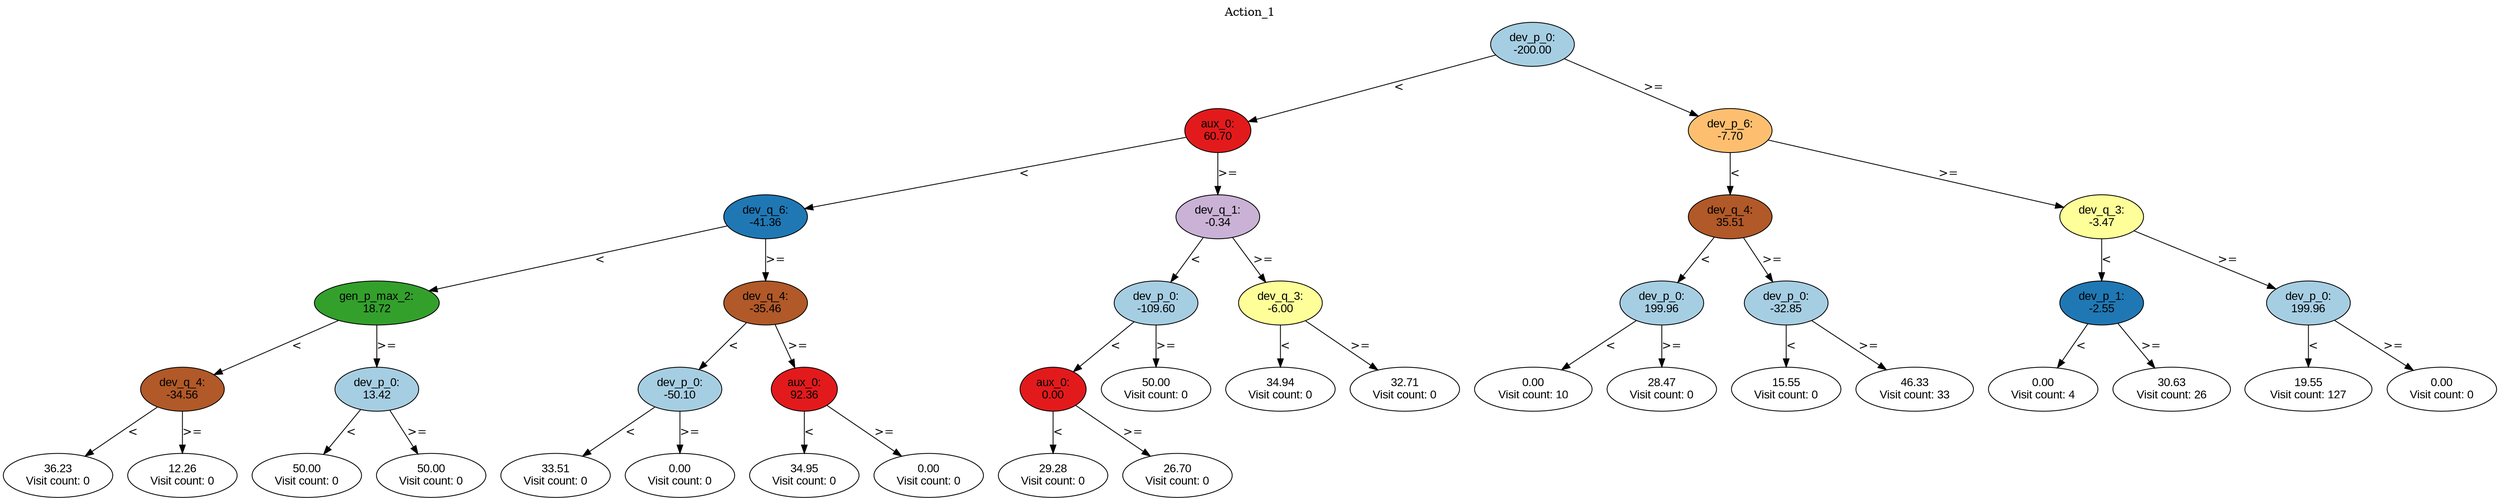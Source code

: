 digraph BST {
    node [fontname="Arial" style=filled colorscheme=paired12];
    0 [ label = "dev_p_0:
-200.00" fillcolor=1];
    1 [ label = "aux_0:
60.70" fillcolor=6];
    2 [ label = "dev_q_6:
-41.36" fillcolor=2];
    3 [ label = "gen_p_max_2:
18.72" fillcolor=4];
    4 [ label = "dev_q_4:
-34.56" fillcolor=12];
    5 [ label = "36.23
Visit count: 0" fillcolor=white];
    6 [ label = "12.26
Visit count: 0" fillcolor=white];
    7 [ label = "dev_p_0:
13.42" fillcolor=1];
    8 [ label = "50.00
Visit count: 0" fillcolor=white];
    9 [ label = "50.00
Visit count: 0" fillcolor=white];
    10 [ label = "dev_q_4:
-35.46" fillcolor=12];
    11 [ label = "dev_p_0:
-50.10" fillcolor=1];
    12 [ label = "33.51
Visit count: 0" fillcolor=white];
    13 [ label = "0.00
Visit count: 0" fillcolor=white];
    14 [ label = "aux_0:
92.36" fillcolor=6];
    15 [ label = "34.95
Visit count: 0" fillcolor=white];
    16 [ label = "0.00
Visit count: 0" fillcolor=white];
    17 [ label = "dev_q_1:
-0.34" fillcolor=9];
    18 [ label = "dev_p_0:
-109.60" fillcolor=1];
    19 [ label = "aux_0:
0.00" fillcolor=6];
    20 [ label = "29.28
Visit count: 0" fillcolor=white];
    21 [ label = "26.70
Visit count: 0" fillcolor=white];
    22 [ label = "50.00
Visit count: 0" fillcolor=white];
    23 [ label = "dev_q_3:
-6.00" fillcolor=11];
    24 [ label = "34.94
Visit count: 0" fillcolor=white];
    25 [ label = "32.71
Visit count: 0" fillcolor=white];
    26 [ label = "dev_p_6:
-7.70" fillcolor=7];
    27 [ label = "dev_q_4:
35.51" fillcolor=12];
    28 [ label = "dev_p_0:
199.96" fillcolor=1];
    29 [ label = "0.00
Visit count: 10" fillcolor=white];
    30 [ label = "28.47
Visit count: 0" fillcolor=white];
    31 [ label = "dev_p_0:
-32.85" fillcolor=1];
    32 [ label = "15.55
Visit count: 0" fillcolor=white];
    33 [ label = "46.33
Visit count: 33" fillcolor=white];
    34 [ label = "dev_q_3:
-3.47" fillcolor=11];
    35 [ label = "dev_p_1:
-2.55" fillcolor=2];
    36 [ label = "0.00
Visit count: 4" fillcolor=white];
    37 [ label = "30.63
Visit count: 26" fillcolor=white];
    38 [ label = "dev_p_0:
199.96" fillcolor=1];
    39 [ label = "19.55
Visit count: 127" fillcolor=white];
    40 [ label = "0.00
Visit count: 0" fillcolor=white];

    0  -> 1[ label = "<"];
    0  -> 26[ label = ">="];
    1  -> 2[ label = "<"];
    1  -> 17[ label = ">="];
    2  -> 3[ label = "<"];
    2  -> 10[ label = ">="];
    3  -> 4[ label = "<"];
    3  -> 7[ label = ">="];
    4  -> 5[ label = "<"];
    4  -> 6[ label = ">="];
    7  -> 8[ label = "<"];
    7  -> 9[ label = ">="];
    10  -> 11[ label = "<"];
    10  -> 14[ label = ">="];
    11  -> 12[ label = "<"];
    11  -> 13[ label = ">="];
    14  -> 15[ label = "<"];
    14  -> 16[ label = ">="];
    17  -> 18[ label = "<"];
    17  -> 23[ label = ">="];
    18  -> 19[ label = "<"];
    18  -> 22[ label = ">="];
    19  -> 20[ label = "<"];
    19  -> 21[ label = ">="];
    23  -> 24[ label = "<"];
    23  -> 25[ label = ">="];
    26  -> 27[ label = "<"];
    26  -> 34[ label = ">="];
    27  -> 28[ label = "<"];
    27  -> 31[ label = ">="];
    28  -> 29[ label = "<"];
    28  -> 30[ label = ">="];
    31  -> 32[ label = "<"];
    31  -> 33[ label = ">="];
    34  -> 35[ label = "<"];
    34  -> 38[ label = ">="];
    35  -> 36[ label = "<"];
    35  -> 37[ label = ">="];
    38  -> 39[ label = "<"];
    38  -> 40[ label = ">="];

    labelloc="t";
    label="Action_1";
}